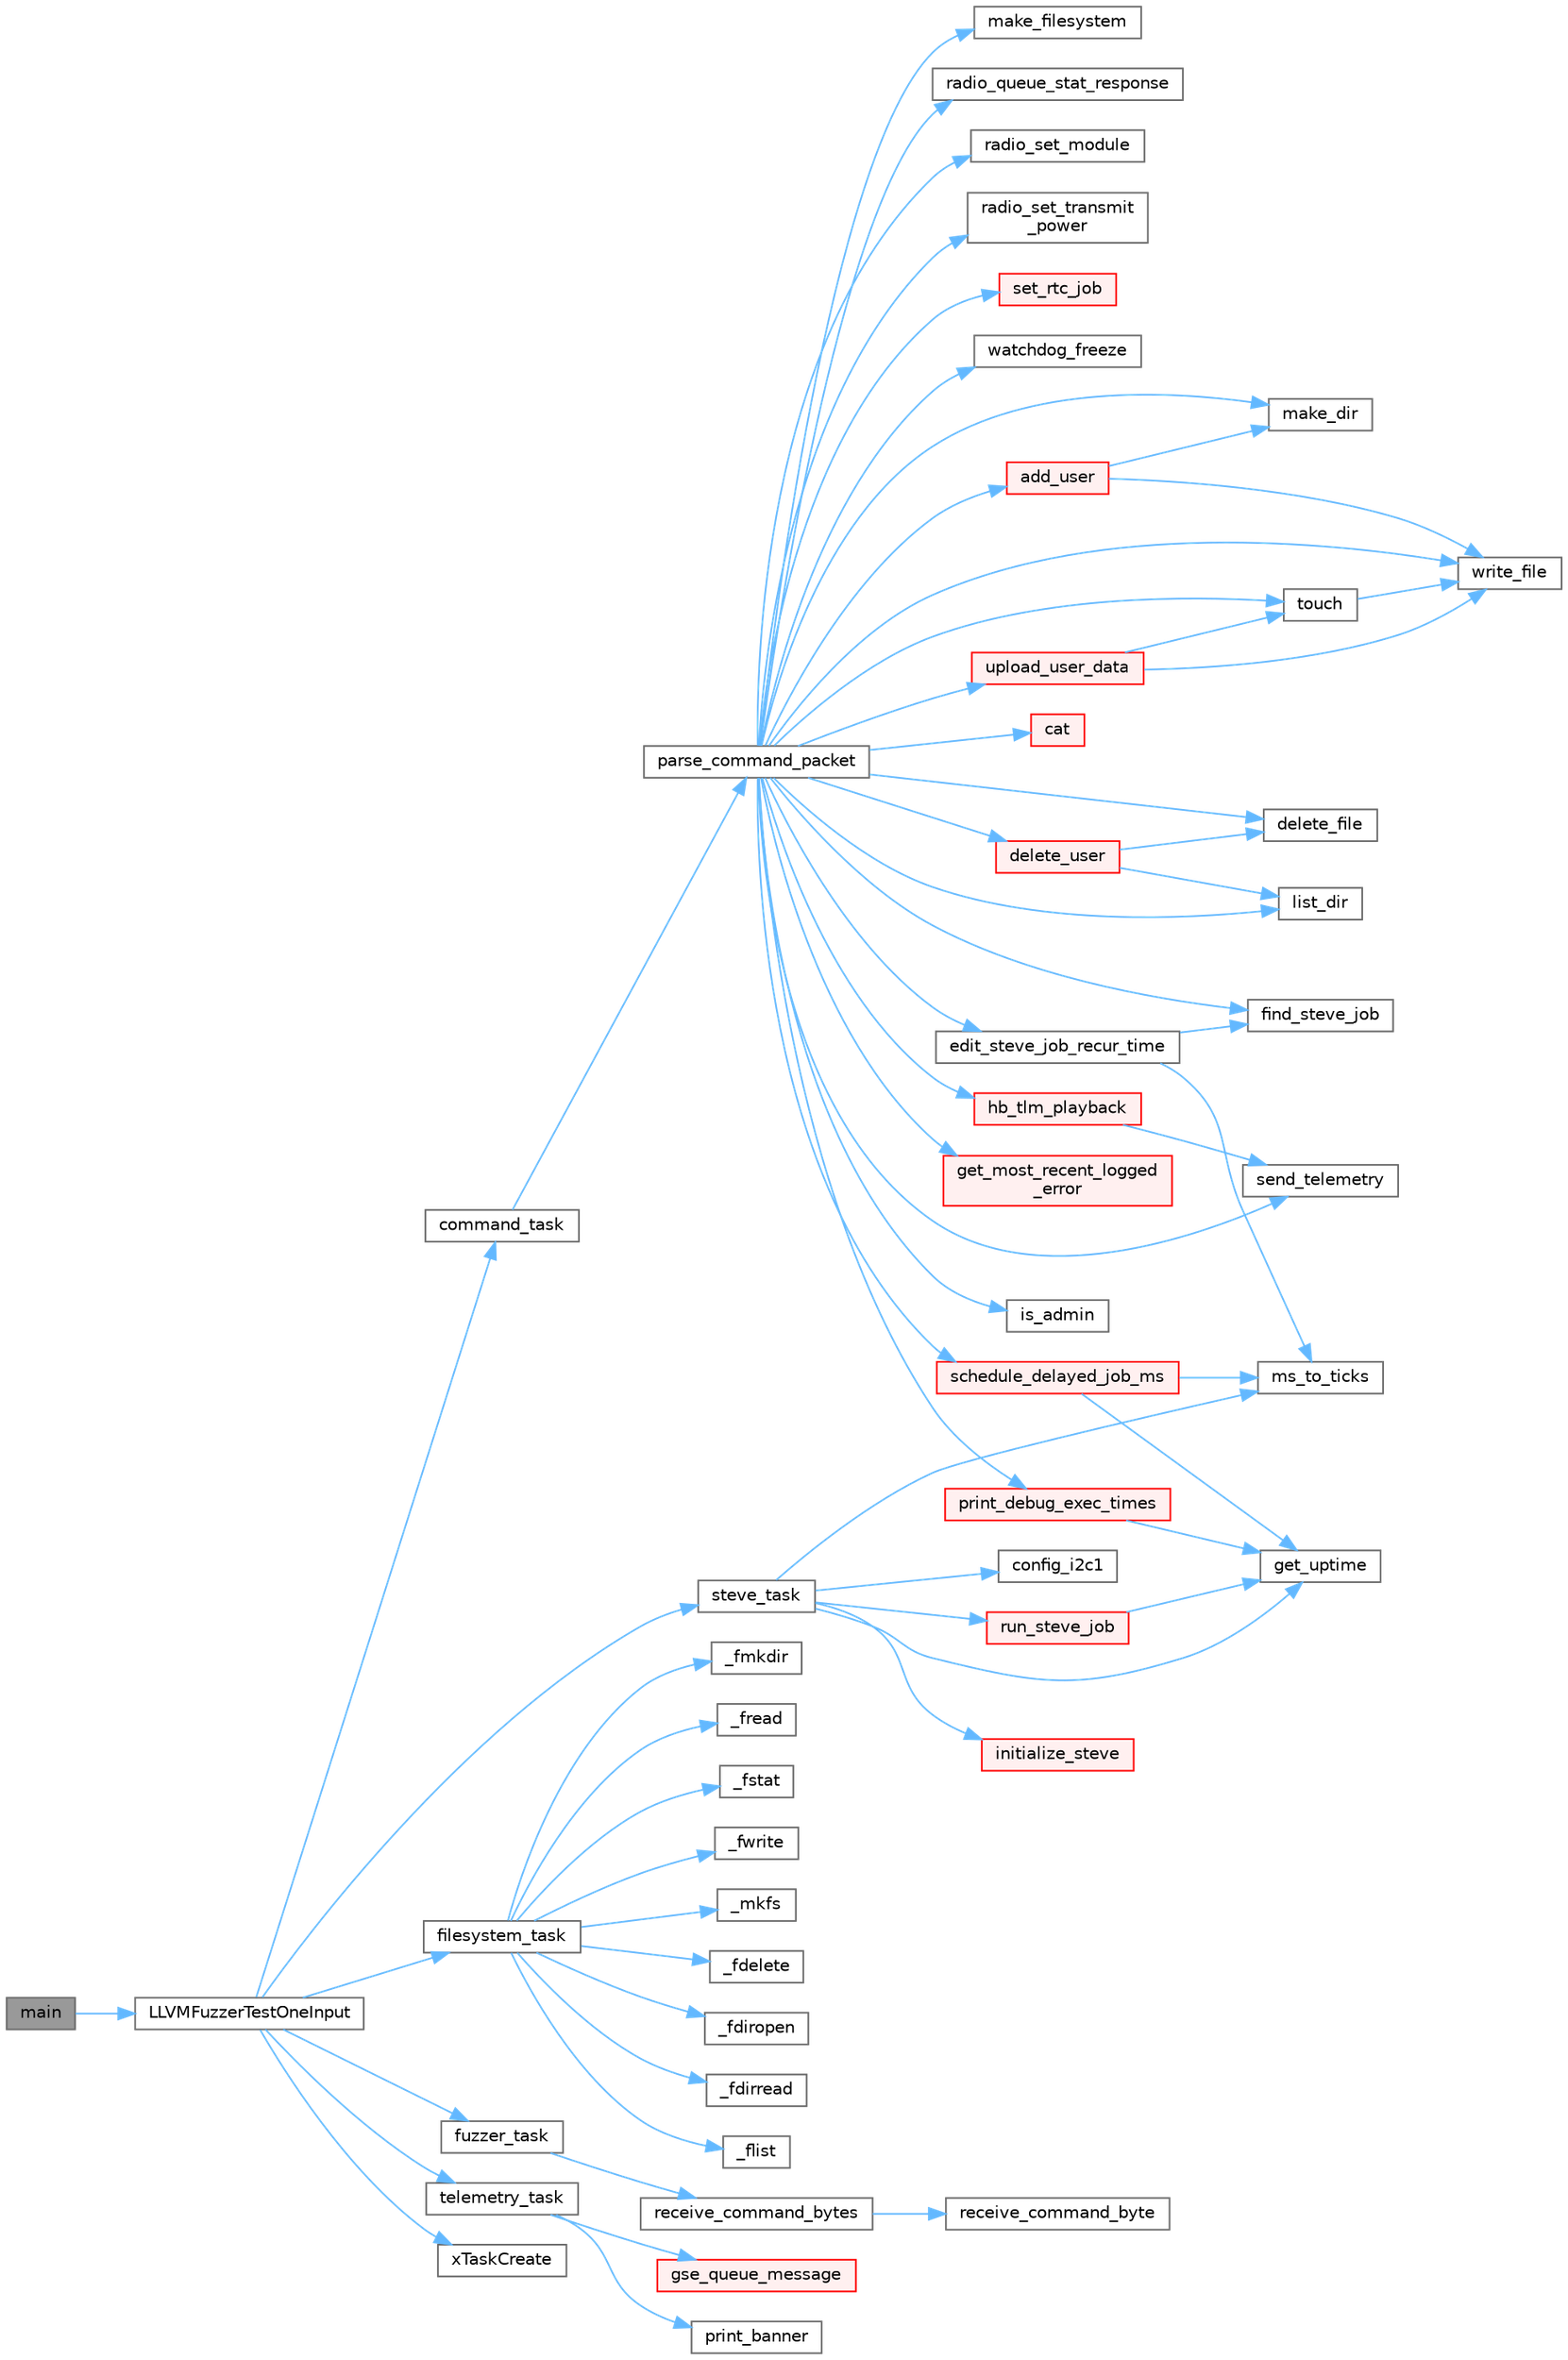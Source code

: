 digraph "main"
{
 // INTERACTIVE_SVG=YES
 // LATEX_PDF_SIZE
  bgcolor="transparent";
  edge [fontname=Helvetica,fontsize=10,labelfontname=Helvetica,labelfontsize=10];
  node [fontname=Helvetica,fontsize=10,shape=box,height=0.2,width=0.4];
  rankdir="LR";
  Node1 [id="Node000001",label="main",height=0.2,width=0.4,color="gray40", fillcolor="grey60", style="filled", fontcolor="black",tooltip=" "];
  Node1 -> Node2 [id="edge1_Node000001_Node000002",color="steelblue1",style="solid",tooltip=" "];
  Node2 [id="Node000002",label="LLVMFuzzerTestOneInput",height=0.2,width=0.4,color="grey40", fillcolor="white", style="filled",URL="$command__fuzzer_8cpp.html#ab0e871ec3061d40f07ff6c3d80c4bfe5",tooltip=" "];
  Node2 -> Node3 [id="edge2_Node000002_Node000003",color="steelblue1",style="solid",tooltip=" "];
  Node3 [id="Node000003",label="command_task",height=0.2,width=0.4,color="grey40", fillcolor="white", style="filled",URL="$command_8c.html#a661d128b0c529a2ccf2418bc3de76e32",tooltip=" "];
  Node3 -> Node4 [id="edge3_Node000003_Node000004",color="steelblue1",style="solid",tooltip=" "];
  Node4 [id="Node000004",label="parse_command_packet",height=0.2,width=0.4,color="grey40", fillcolor="white", style="filled",URL="$command_8c.html#a659f541debc1151493914063c723a0b1",tooltip=" "];
  Node4 -> Node5 [id="edge4_Node000004_Node000005",color="steelblue1",style="solid",tooltip=" "];
  Node5 [id="Node000005",label="add_user",height=0.2,width=0.4,color="red", fillcolor="#FFF0F0", style="filled",URL="$user__auth_8c.html#a2e45341289a64a026113badabc8369cc",tooltip=" "];
  Node5 -> Node12 [id="edge5_Node000005_Node000012",color="steelblue1",style="solid",tooltip=" "];
  Node12 [id="Node000012",label="make_dir",height=0.2,width=0.4,color="grey40", fillcolor="white", style="filled",URL="$filesystem_8c.html#a20ca64a89158ccc1eb3f714b3d8725f5",tooltip=" "];
  Node5 -> Node13 [id="edge6_Node000005_Node000013",color="steelblue1",style="solid",tooltip=" "];
  Node13 [id="Node000013",label="write_file",height=0.2,width=0.4,color="grey40", fillcolor="white", style="filled",URL="$filesystem_8c.html#a8e5a51c709e9d6229c1974435475292a",tooltip=" "];
  Node4 -> Node14 [id="edge7_Node000004_Node000014",color="steelblue1",style="solid",tooltip=" "];
  Node14 [id="Node000014",label="cat",height=0.2,width=0.4,color="red", fillcolor="#FFF0F0", style="filled",URL="$filesystem_8c.html#aedf13aa9daded9085cdb13bc1560947b",tooltip=" "];
  Node4 -> Node18 [id="edge8_Node000004_Node000018",color="steelblue1",style="solid",tooltip=" "];
  Node18 [id="Node000018",label="delete_file",height=0.2,width=0.4,color="grey40", fillcolor="white", style="filled",URL="$filesystem_8c.html#a02c1e03f51146617a18f5bcc96099220",tooltip=" "];
  Node4 -> Node19 [id="edge9_Node000004_Node000019",color="steelblue1",style="solid",tooltip=" "];
  Node19 [id="Node000019",label="delete_user",height=0.2,width=0.4,color="red", fillcolor="#FFF0F0", style="filled",URL="$user__auth_8c.html#a7b721ad996f2f06a51dc10384adec934",tooltip=" "];
  Node19 -> Node18 [id="edge10_Node000019_Node000018",color="steelblue1",style="solid",tooltip=" "];
  Node19 -> Node21 [id="edge11_Node000019_Node000021",color="steelblue1",style="solid",tooltip=" "];
  Node21 [id="Node000021",label="list_dir",height=0.2,width=0.4,color="grey40", fillcolor="white", style="filled",URL="$filesystem_8c.html#a550849e6b02b5ca20d32bdacb2ddd19b",tooltip=" "];
  Node4 -> Node22 [id="edge12_Node000004_Node000022",color="steelblue1",style="solid",tooltip=" "];
  Node22 [id="Node000022",label="edit_steve_job_recur_time",height=0.2,width=0.4,color="grey40", fillcolor="white", style="filled",URL="$steve_8c.html#a5632f290d33b3c7aa26d8c708441134d",tooltip=" "];
  Node22 -> Node23 [id="edge13_Node000022_Node000023",color="steelblue1",style="solid",tooltip=" "];
  Node23 [id="Node000023",label="find_steve_job",height=0.2,width=0.4,color="grey40", fillcolor="white", style="filled",URL="$steve_8c.html#a19f0e4d517e614fdb1e563f56ac1123a",tooltip=" "];
  Node22 -> Node24 [id="edge14_Node000022_Node000024",color="steelblue1",style="solid",tooltip=" "];
  Node24 [id="Node000024",label="ms_to_ticks",height=0.2,width=0.4,color="grey40", fillcolor="white", style="filled",URL="$timing_8c.html#aca6ceb66dd9a31e6376e1bc478dec3d6",tooltip=" "];
  Node4 -> Node23 [id="edge15_Node000004_Node000023",color="steelblue1",style="solid",tooltip=" "];
  Node4 -> Node25 [id="edge16_Node000004_Node000025",color="steelblue1",style="solid",tooltip=" "];
  Node25 [id="Node000025",label="get_most_recent_logged\l_error",height=0.2,width=0.4,color="red", fillcolor="#FFF0F0", style="filled",URL="$utilities_2src_2log_8c.html#ad11311f2e9ec2fb14a767d93d1c5b97e",tooltip=" "];
  Node4 -> Node26 [id="edge17_Node000004_Node000026",color="steelblue1",style="solid",tooltip=" "];
  Node26 [id="Node000026",label="hb_tlm_playback",height=0.2,width=0.4,color="red", fillcolor="#FFF0F0", style="filled",URL="$hb__tlm__log_8c.html#a4cc64d575f6cdeedc77c1439ab316ee5",tooltip=" "];
  Node26 -> Node16 [id="edge18_Node000026_Node000016",color="steelblue1",style="solid",tooltip=" "];
  Node16 [id="Node000016",label="send_telemetry",height=0.2,width=0.4,color="grey40", fillcolor="white", style="filled",URL="$telemetry_8c.html#a6dbf6c6cfd75451e5642ca0b64bf7f5a",tooltip=" "];
  Node4 -> Node27 [id="edge19_Node000004_Node000027",color="steelblue1",style="solid",tooltip=" "];
  Node27 [id="Node000027",label="is_admin",height=0.2,width=0.4,color="grey40", fillcolor="white", style="filled",URL="$user__auth_8c.html#ac096e58f2c99b9804fb8a31697d748a1",tooltip=" "];
  Node4 -> Node21 [id="edge20_Node000004_Node000021",color="steelblue1",style="solid",tooltip=" "];
  Node4 -> Node12 [id="edge21_Node000004_Node000012",color="steelblue1",style="solid",tooltip=" "];
  Node4 -> Node28 [id="edge22_Node000004_Node000028",color="steelblue1",style="solid",tooltip=" "];
  Node28 [id="Node000028",label="make_filesystem",height=0.2,width=0.4,color="grey40", fillcolor="white", style="filled",URL="$filesystem_8c.html#a799eadaaf9ccd6162d5fa3fd15a0c3a1",tooltip=" "];
  Node4 -> Node29 [id="edge23_Node000004_Node000029",color="steelblue1",style="solid",tooltip=" "];
  Node29 [id="Node000029",label="print_debug_exec_times",height=0.2,width=0.4,color="red", fillcolor="#FFF0F0", style="filled",URL="$steve_8c.html#af6d8fc617602d5007ade6ab61734ee9d",tooltip=" "];
  Node29 -> Node30 [id="edge24_Node000029_Node000030",color="steelblue1",style="solid",tooltip=" "];
  Node30 [id="Node000030",label="get_uptime",height=0.2,width=0.4,color="grey40", fillcolor="white", style="filled",URL="$timing_8c.html#a7cef17ffb0e9db503a077191e1a4b013",tooltip=" "];
  Node4 -> Node33 [id="edge25_Node000004_Node000033",color="steelblue1",style="solid",tooltip=" "];
  Node33 [id="Node000033",label="radio_queue_stat_response",height=0.2,width=0.4,color="grey40", fillcolor="white", style="filled",URL="$radio_8cpp.html#aededabcbfc8060b1d374369c6b67df4b",tooltip=" "];
  Node4 -> Node34 [id="edge26_Node000004_Node000034",color="steelblue1",style="solid",tooltip=" "];
  Node34 [id="Node000034",label="radio_set_module",height=0.2,width=0.4,color="grey40", fillcolor="white", style="filled",URL="$radio_8cpp.html#ab4fc5d140cd46c3db7b311a67d236deb",tooltip=" "];
  Node4 -> Node35 [id="edge27_Node000004_Node000035",color="steelblue1",style="solid",tooltip=" "];
  Node35 [id="Node000035",label="radio_set_transmit\l_power",height=0.2,width=0.4,color="grey40", fillcolor="white", style="filled",URL="$radio_8cpp.html#a610ddc33ff0f6388cea252fb357dc990",tooltip=" "];
  Node4 -> Node36 [id="edge28_Node000004_Node000036",color="steelblue1",style="solid",tooltip=" "];
  Node36 [id="Node000036",label="schedule_delayed_job_ms",height=0.2,width=0.4,color="red", fillcolor="#FFF0F0", style="filled",URL="$steve_8c.html#acc0bfad0acf234b4903c832955b29767",tooltip=" "];
  Node36 -> Node30 [id="edge29_Node000036_Node000030",color="steelblue1",style="solid",tooltip=" "];
  Node36 -> Node24 [id="edge30_Node000036_Node000024",color="steelblue1",style="solid",tooltip=" "];
  Node4 -> Node16 [id="edge31_Node000004_Node000016",color="steelblue1",style="solid",tooltip=" "];
  Node4 -> Node38 [id="edge32_Node000004_Node000038",color="steelblue1",style="solid",tooltip=" "];
  Node38 [id="Node000038",label="set_rtc_job",height=0.2,width=0.4,color="red", fillcolor="#FFF0F0", style="filled",URL="$set__rtc__job_8c.html#af31d3e6e7b984cd9aca01db95eac999a",tooltip=" "];
  Node4 -> Node41 [id="edge33_Node000004_Node000041",color="steelblue1",style="solid",tooltip=" "];
  Node41 [id="Node000041",label="touch",height=0.2,width=0.4,color="grey40", fillcolor="white", style="filled",URL="$filesystem_8c.html#a1038e83eda006a16d81aba0bda5c3334",tooltip=" "];
  Node41 -> Node13 [id="edge34_Node000041_Node000013",color="steelblue1",style="solid",tooltip=" "];
  Node4 -> Node42 [id="edge35_Node000004_Node000042",color="steelblue1",style="solid",tooltip=" "];
  Node42 [id="Node000042",label="upload_user_data",height=0.2,width=0.4,color="red", fillcolor="#FFF0F0", style="filled",URL="$user__auth_8c.html#acb5e4e390f704ceea798b215f70692d6",tooltip=" "];
  Node42 -> Node41 [id="edge36_Node000042_Node000041",color="steelblue1",style="solid",tooltip=" "];
  Node42 -> Node13 [id="edge37_Node000042_Node000013",color="steelblue1",style="solid",tooltip=" "];
  Node4 -> Node46 [id="edge38_Node000004_Node000046",color="steelblue1",style="solid",tooltip=" "];
  Node46 [id="Node000046",label="watchdog_freeze",height=0.2,width=0.4,color="grey40", fillcolor="white", style="filled",URL="$watchdog_8c.html#acebf79aaf42978286eec0c3e016d7b0a",tooltip=" "];
  Node4 -> Node13 [id="edge39_Node000004_Node000013",color="steelblue1",style="solid",tooltip=" "];
  Node2 -> Node47 [id="edge40_Node000002_Node000047",color="steelblue1",style="solid",tooltip=" "];
  Node47 [id="Node000047",label="filesystem_task",height=0.2,width=0.4,color="grey40", fillcolor="white", style="filled",URL="$filesystem_8c.html#a73f4c05620eb3111fa320fe7fa6c5609",tooltip=" "];
  Node47 -> Node48 [id="edge41_Node000047_Node000048",color="steelblue1",style="solid",tooltip=" "];
  Node48 [id="Node000048",label="_fdelete",height=0.2,width=0.4,color="grey40", fillcolor="white", style="filled",URL="$filesystem_8c.html#a65a8bfbf26326e7b6dfd677f9b4ad626",tooltip=" "];
  Node47 -> Node49 [id="edge42_Node000047_Node000049",color="steelblue1",style="solid",tooltip=" "];
  Node49 [id="Node000049",label="_fdiropen",height=0.2,width=0.4,color="grey40", fillcolor="white", style="filled",URL="$filesystem_8c.html#a1dbe64362d5ac8a72c84181d6ec09bd0",tooltip=" "];
  Node47 -> Node50 [id="edge43_Node000047_Node000050",color="steelblue1",style="solid",tooltip=" "];
  Node50 [id="Node000050",label="_fdirread",height=0.2,width=0.4,color="grey40", fillcolor="white", style="filled",URL="$filesystem_8c.html#a6256d8a7a46cd729effd6739faded687",tooltip=" "];
  Node47 -> Node51 [id="edge44_Node000047_Node000051",color="steelblue1",style="solid",tooltip=" "];
  Node51 [id="Node000051",label="_flist",height=0.2,width=0.4,color="grey40", fillcolor="white", style="filled",URL="$filesystem_8c.html#a242db63f134c45189c12dc9e46c6b90d",tooltip=" "];
  Node47 -> Node52 [id="edge45_Node000047_Node000052",color="steelblue1",style="solid",tooltip=" "];
  Node52 [id="Node000052",label="_fmkdir",height=0.2,width=0.4,color="grey40", fillcolor="white", style="filled",URL="$filesystem_8c.html#a0332aeda2c19ddb31aa4307d37007f98",tooltip=" "];
  Node47 -> Node53 [id="edge46_Node000047_Node000053",color="steelblue1",style="solid",tooltip=" "];
  Node53 [id="Node000053",label="_fread",height=0.2,width=0.4,color="grey40", fillcolor="white", style="filled",URL="$filesystem_8c.html#ab4f728372ea55ba4c14531514e913814",tooltip=" "];
  Node47 -> Node54 [id="edge47_Node000047_Node000054",color="steelblue1",style="solid",tooltip=" "];
  Node54 [id="Node000054",label="_fstat",height=0.2,width=0.4,color="grey40", fillcolor="white", style="filled",URL="$filesystem_8c.html#a84409cd08ad5f1532a9908bcb106ffd9",tooltip=" "];
  Node47 -> Node55 [id="edge48_Node000047_Node000055",color="steelblue1",style="solid",tooltip=" "];
  Node55 [id="Node000055",label="_fwrite",height=0.2,width=0.4,color="grey40", fillcolor="white", style="filled",URL="$filesystem_8c.html#a20490ef1d54401f12085f7a9bfbb2c13",tooltip=" "];
  Node47 -> Node56 [id="edge49_Node000047_Node000056",color="steelblue1",style="solid",tooltip=" "];
  Node56 [id="Node000056",label="_mkfs",height=0.2,width=0.4,color="grey40", fillcolor="white", style="filled",URL="$filesystem_8c.html#a7ea79e37cd85f3400dd530c48032329e",tooltip=" "];
  Node2 -> Node57 [id="edge50_Node000002_Node000057",color="steelblue1",style="solid",tooltip=" "];
  Node57 [id="Node000057",label="fuzzer_task",height=0.2,width=0.4,color="grey40", fillcolor="white", style="filled",URL="$command__fuzzer_8cpp.html#a267f396cbd33fde57276eb740536934c",tooltip=" "];
  Node57 -> Node58 [id="edge51_Node000057_Node000058",color="steelblue1",style="solid",tooltip=" "];
  Node58 [id="Node000058",label="receive_command_bytes",height=0.2,width=0.4,color="grey40", fillcolor="white", style="filled",URL="$command_8c.html#ac090b79f5dfeeaa73978dc9df75fe1a0",tooltip=" "];
  Node58 -> Node59 [id="edge52_Node000058_Node000059",color="steelblue1",style="solid",tooltip=" "];
  Node59 [id="Node000059",label="receive_command_byte",height=0.2,width=0.4,color="grey40", fillcolor="white", style="filled",URL="$command_8c.html#a4f5fb387e54e9f86c0201fff500341a7",tooltip=" "];
  Node2 -> Node60 [id="edge53_Node000002_Node000060",color="steelblue1",style="solid",tooltip=" "];
  Node60 [id="Node000060",label="steve_task",height=0.2,width=0.4,color="grey40", fillcolor="white", style="filled",URL="$steve_8c.html#a5eaa2a6f8e013a076a0b8dc66dcaacfd",tooltip=" "];
  Node60 -> Node61 [id="edge54_Node000060_Node000061",color="steelblue1",style="solid",tooltip=" "];
  Node61 [id="Node000061",label="config_i2c1",height=0.2,width=0.4,color="grey40", fillcolor="white", style="filled",URL="$i2c_8c.html#a5d09de7ed47b30c0948eb1f363cb836c",tooltip=" "];
  Node60 -> Node30 [id="edge55_Node000060_Node000030",color="steelblue1",style="solid",tooltip=" "];
  Node60 -> Node62 [id="edge56_Node000060_Node000062",color="steelblue1",style="solid",tooltip=" "];
  Node62 [id="Node000062",label="initialize_steve",height=0.2,width=0.4,color="red", fillcolor="#FFF0F0", style="filled",URL="$steve_8c.html#a7eb0cd293c468c08d67c90a8ace5448c",tooltip=" "];
  Node60 -> Node24 [id="edge57_Node000060_Node000024",color="steelblue1",style="solid",tooltip=" "];
  Node60 -> Node89 [id="edge58_Node000060_Node000089",color="steelblue1",style="solid",tooltip=" "];
  Node89 [id="Node000089",label="run_steve_job",height=0.2,width=0.4,color="red", fillcolor="#FFF0F0", style="filled",URL="$steve_8c.html#a42627e02f5c86446dbe0cbbae5f87fe6",tooltip=" "];
  Node89 -> Node30 [id="edge59_Node000089_Node000030",color="steelblue1",style="solid",tooltip=" "];
  Node2 -> Node92 [id="edge60_Node000002_Node000092",color="steelblue1",style="solid",tooltip=" "];
  Node92 [id="Node000092",label="telemetry_task",height=0.2,width=0.4,color="grey40", fillcolor="white", style="filled",URL="$telemetry_8c.html#a4b6f80453fccd49ceedb1296e14b1bee",tooltip=" "];
  Node92 -> Node93 [id="edge61_Node000092_Node000093",color="steelblue1",style="solid",tooltip=" "];
  Node93 [id="Node000093",label="gse_queue_message",height=0.2,width=0.4,color="red", fillcolor="#FFF0F0", style="filled",URL="$gse_8c.html#a07a7ef3b41255450f286364cc3668e54",tooltip=" "];
  Node92 -> Node95 [id="edge62_Node000092_Node000095",color="steelblue1",style="solid",tooltip=" "];
  Node95 [id="Node000095",label="print_banner",height=0.2,width=0.4,color="grey40", fillcolor="white", style="filled",URL="$test_2unit_2utilities_2log_8c.html#ad6da18174ed9892c214e56bac27bfc7f",tooltip=" "];
  Node2 -> Node96 [id="edge63_Node000002_Node000096",color="steelblue1",style="solid",tooltip=" "];
  Node96 [id="Node000096",label="xTaskCreate",height=0.2,width=0.4,color="grey40", fillcolor="white", style="filled",URL="$command__fuzzer_8cpp.html#a713515efde98e3f81d7e857c31f81919",tooltip=" "];
}
